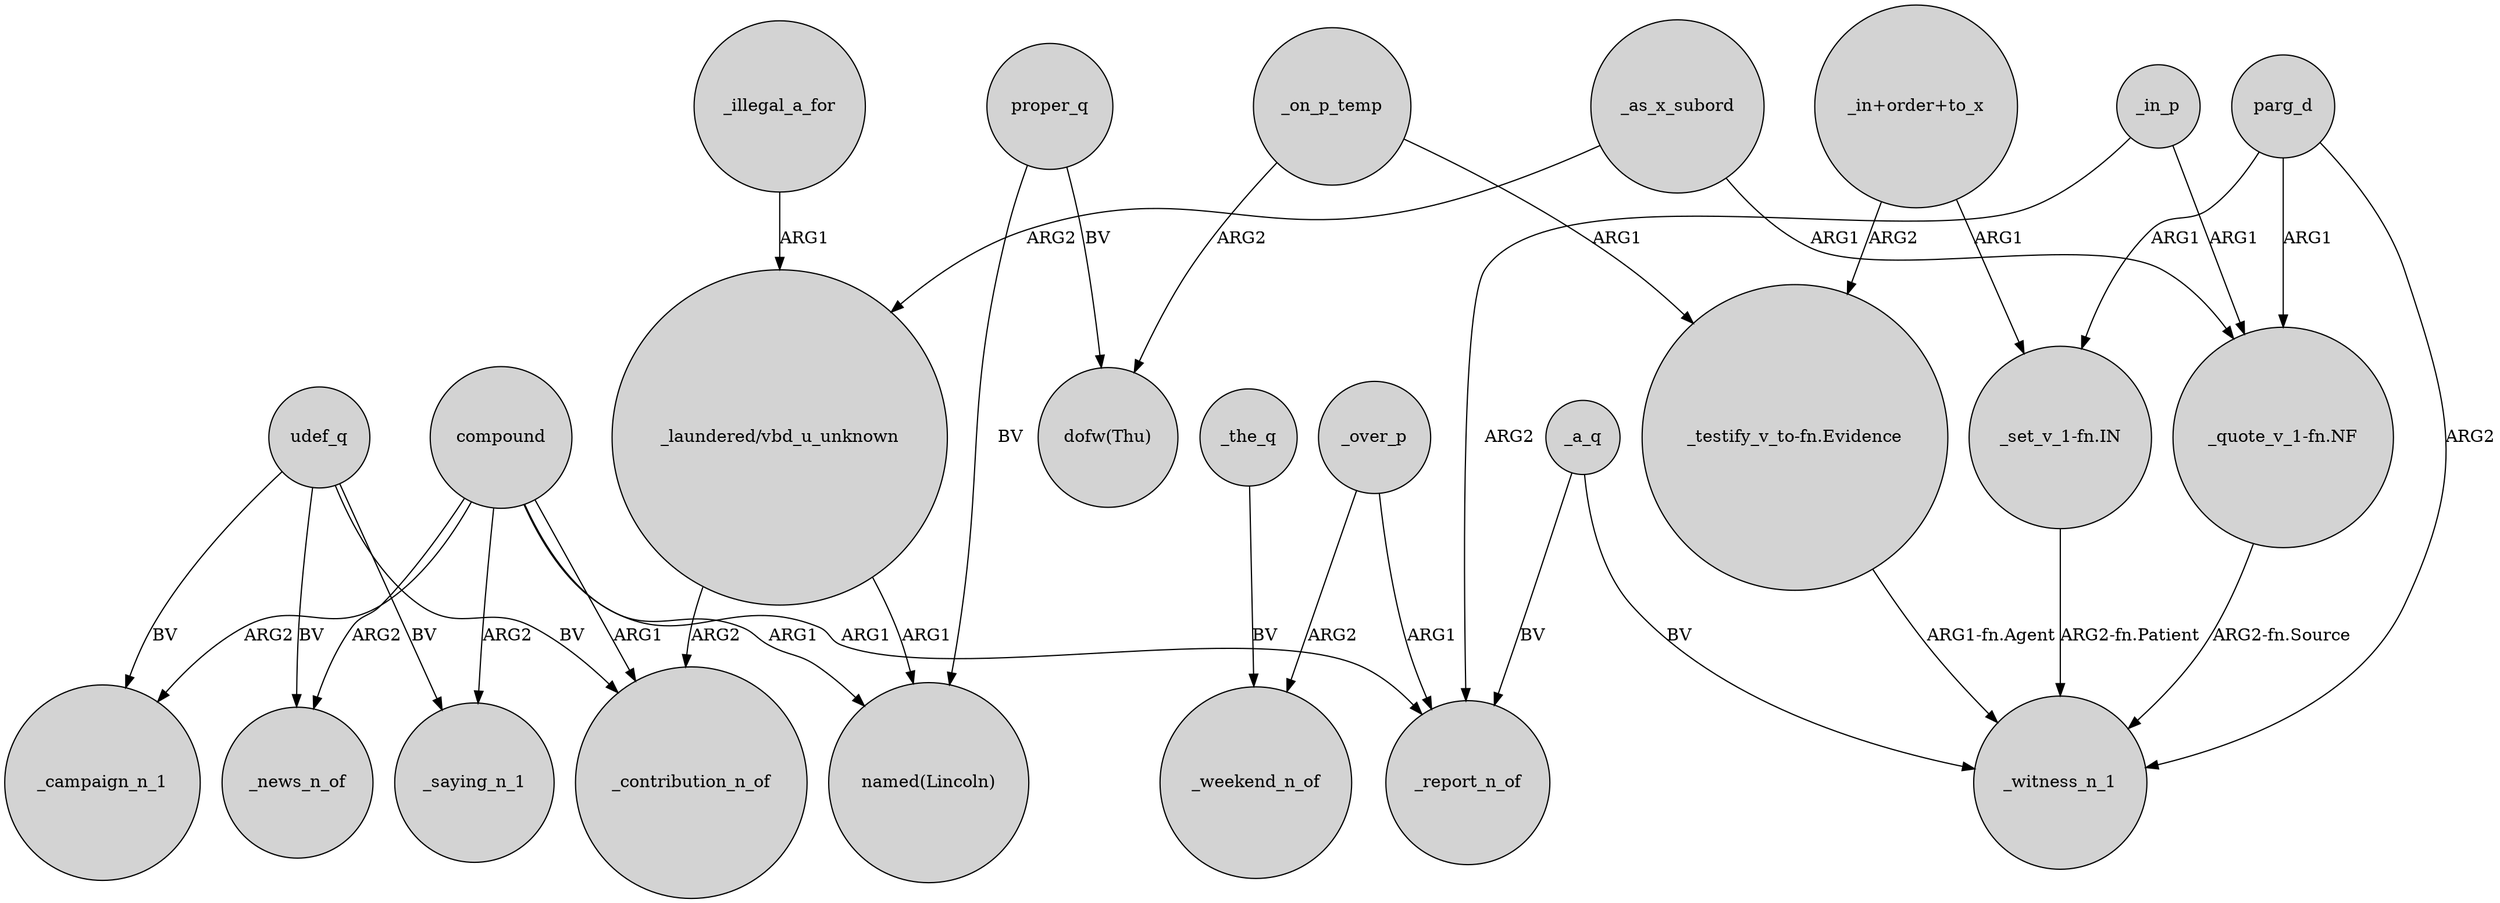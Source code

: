 digraph {
	node [shape=circle style=filled]
	_a_q -> _report_n_of [label=BV]
	compound -> _report_n_of [label=ARG1]
	compound -> _contribution_n_of [label=ARG1]
	_on_p_temp -> "dofw(Thu)" [label=ARG2]
	_in_p -> _report_n_of [label=ARG2]
	"_in+order+to_x" -> "_testify_v_to-fn.Evidence" [label=ARG2]
	_as_x_subord -> "_quote_v_1-fn.NF" [label=ARG1]
	"_laundered/vbd_u_unknown" -> _contribution_n_of [label=ARG2]
	udef_q -> _campaign_n_1 [label=BV]
	compound -> _saying_n_1 [label=ARG2]
	"_testify_v_to-fn.Evidence" -> _witness_n_1 [label="ARG1-fn.Agent"]
	_over_p -> _report_n_of [label=ARG1]
	proper_q -> "named(Lincoln)" [label=BV]
	parg_d -> "_quote_v_1-fn.NF" [label=ARG1]
	compound -> "named(Lincoln)" [label=ARG1]
	udef_q -> _contribution_n_of [label=BV]
	"_laundered/vbd_u_unknown" -> "named(Lincoln)" [label=ARG1]
	_illegal_a_for -> "_laundered/vbd_u_unknown" [label=ARG1]
	compound -> _news_n_of [label=ARG2]
	proper_q -> "dofw(Thu)" [label=BV]
	_the_q -> _weekend_n_of [label=BV]
	_a_q -> _witness_n_1 [label=BV]
	_on_p_temp -> "_testify_v_to-fn.Evidence" [label=ARG1]
	"_in+order+to_x" -> "_set_v_1-fn.IN" [label=ARG1]
	udef_q -> _news_n_of [label=BV]
	"_quote_v_1-fn.NF" -> _witness_n_1 [label="ARG2-fn.Source"]
	_over_p -> _weekend_n_of [label=ARG2]
	_in_p -> "_quote_v_1-fn.NF" [label=ARG1]
	"_set_v_1-fn.IN" -> _witness_n_1 [label="ARG2-fn.Patient"]
	parg_d -> "_set_v_1-fn.IN" [label=ARG1]
	udef_q -> _saying_n_1 [label=BV]
	compound -> _campaign_n_1 [label=ARG2]
	parg_d -> _witness_n_1 [label=ARG2]
	_as_x_subord -> "_laundered/vbd_u_unknown" [label=ARG2]
}
